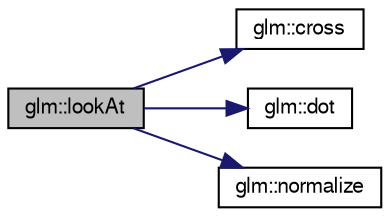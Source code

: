 digraph G
{
  bgcolor="transparent";
  edge [fontname="FreeSans",fontsize=10,labelfontname="FreeSans",labelfontsize=10];
  node [fontname="FreeSans",fontsize=10,shape=record];
  rankdir=LR;
  Node1 [label="glm::lookAt",height=0.2,width=0.4,color="black", fillcolor="grey75", style="filled" fontcolor="black"];
  Node1 -> Node2 [color="midnightblue",fontsize=10,style="solid"];
  Node2 [label="glm::cross",height=0.2,width=0.4,color="black",URL="$group__core__func__geometric.html#g9a325364ff3650c4a85c33704c646e76"];
  Node1 -> Node3 [color="midnightblue",fontsize=10,style="solid"];
  Node3 [label="glm::dot",height=0.2,width=0.4,color="black",URL="$group__core__func__geometric.html#gc64a3b29d01336161a668d328cac97eb"];
  Node1 -> Node4 [color="midnightblue",fontsize=10,style="solid"];
  Node4 [label="glm::normalize",height=0.2,width=0.4,color="black",URL="$group__core__func__geometric.html#g0feb2bb89ee2743677ad2cb84544bd83"];
}

